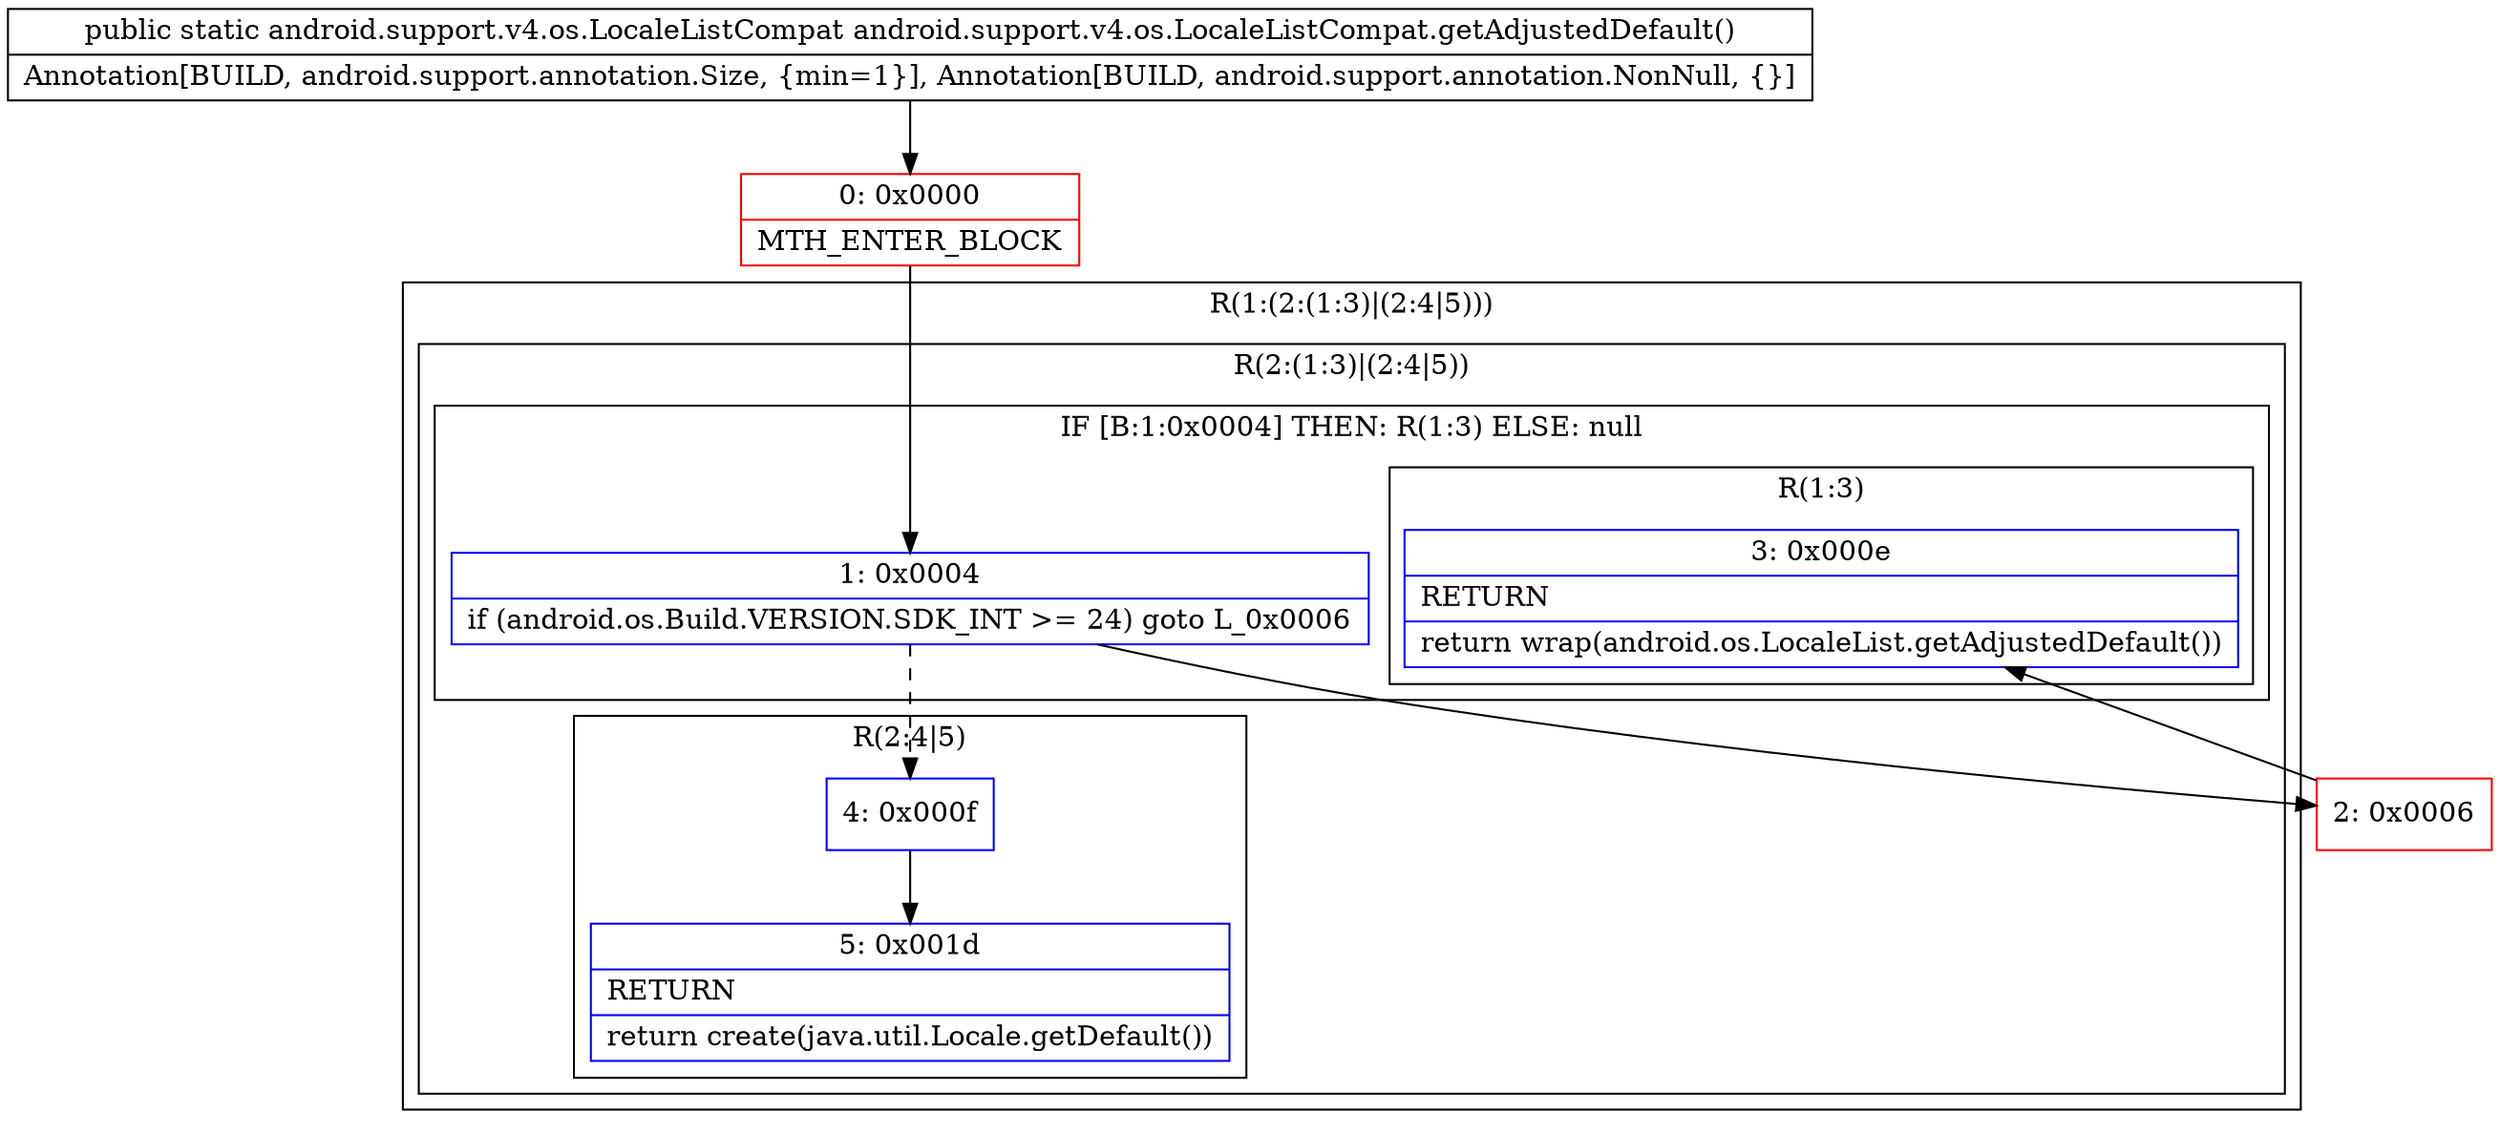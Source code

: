 digraph "CFG forandroid.support.v4.os.LocaleListCompat.getAdjustedDefault()Landroid\/support\/v4\/os\/LocaleListCompat;" {
subgraph cluster_Region_1263085427 {
label = "R(1:(2:(1:3)|(2:4|5)))";
node [shape=record,color=blue];
subgraph cluster_Region_294840932 {
label = "R(2:(1:3)|(2:4|5))";
node [shape=record,color=blue];
subgraph cluster_IfRegion_1950012249 {
label = "IF [B:1:0x0004] THEN: R(1:3) ELSE: null";
node [shape=record,color=blue];
Node_1 [shape=record,label="{1\:\ 0x0004|if (android.os.Build.VERSION.SDK_INT \>= 24) goto L_0x0006\l}"];
subgraph cluster_Region_1505633103 {
label = "R(1:3)";
node [shape=record,color=blue];
Node_3 [shape=record,label="{3\:\ 0x000e|RETURN\l|return wrap(android.os.LocaleList.getAdjustedDefault())\l}"];
}
}
subgraph cluster_Region_1531897268 {
label = "R(2:4|5)";
node [shape=record,color=blue];
Node_4 [shape=record,label="{4\:\ 0x000f}"];
Node_5 [shape=record,label="{5\:\ 0x001d|RETURN\l|return create(java.util.Locale.getDefault())\l}"];
}
}
}
Node_0 [shape=record,color=red,label="{0\:\ 0x0000|MTH_ENTER_BLOCK\l}"];
Node_2 [shape=record,color=red,label="{2\:\ 0x0006}"];
MethodNode[shape=record,label="{public static android.support.v4.os.LocaleListCompat android.support.v4.os.LocaleListCompat.getAdjustedDefault()  | Annotation[BUILD, android.support.annotation.Size, \{min=1\}], Annotation[BUILD, android.support.annotation.NonNull, \{\}]\l}"];
MethodNode -> Node_0;
Node_1 -> Node_2;
Node_1 -> Node_4[style=dashed];
Node_4 -> Node_5;
Node_0 -> Node_1;
Node_2 -> Node_3;
}

